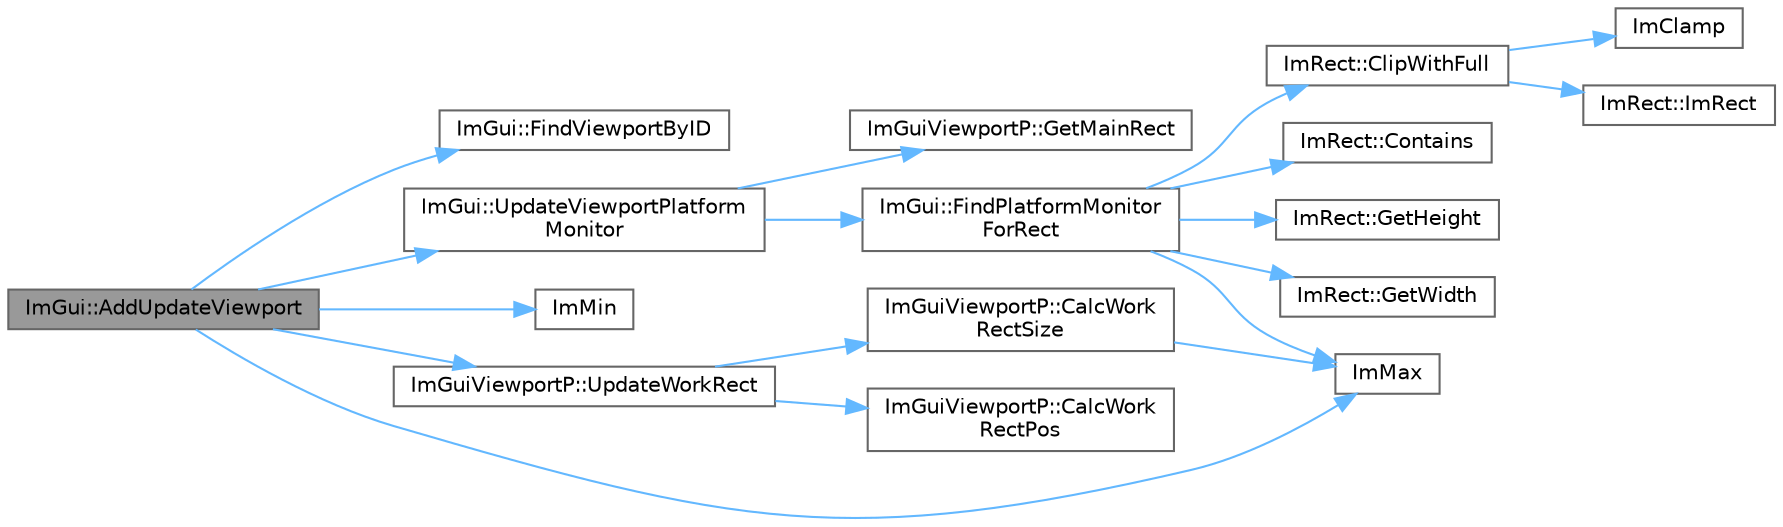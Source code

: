 digraph "ImGui::AddUpdateViewport"
{
 // LATEX_PDF_SIZE
  bgcolor="transparent";
  edge [fontname=Helvetica,fontsize=10,labelfontname=Helvetica,labelfontsize=10];
  node [fontname=Helvetica,fontsize=10,shape=box,height=0.2,width=0.4];
  rankdir="LR";
  Node1 [id="Node000001",label="ImGui::AddUpdateViewport",height=0.2,width=0.4,color="gray40", fillcolor="grey60", style="filled", fontcolor="black",tooltip=" "];
  Node1 -> Node2 [id="edge18_Node000001_Node000002",color="steelblue1",style="solid",tooltip=" "];
  Node2 [id="Node000002",label="ImGui::FindViewportByID",height=0.2,width=0.4,color="grey40", fillcolor="white", style="filled",URL="$namespace_im_gui.html#a19f511dec79b1d152da3cd6667bb3856",tooltip=" "];
  Node1 -> Node3 [id="edge19_Node000001_Node000003",color="steelblue1",style="solid",tooltip=" "];
  Node3 [id="Node000003",label="ImMax",height=0.2,width=0.4,color="grey40", fillcolor="white", style="filled",URL="$imgui__internal_8h.html#a7667efd95147d0422f140917c71a9226",tooltip=" "];
  Node1 -> Node4 [id="edge20_Node000001_Node000004",color="steelblue1",style="solid",tooltip=" "];
  Node4 [id="Node000004",label="ImMin",height=0.2,width=0.4,color="grey40", fillcolor="white", style="filled",URL="$imgui__internal_8h.html#a7f9d7828066a9d61b5630adcdf4655d3",tooltip=" "];
  Node1 -> Node5 [id="edge21_Node000001_Node000005",color="steelblue1",style="solid",tooltip=" "];
  Node5 [id="Node000005",label="ImGui::UpdateViewportPlatform\lMonitor",height=0.2,width=0.4,color="grey40", fillcolor="white", style="filled",URL="$namespace_im_gui.html#a415893c62970b8fe79b50aeacbf19b17",tooltip=" "];
  Node5 -> Node6 [id="edge22_Node000005_Node000006",color="steelblue1",style="solid",tooltip=" "];
  Node6 [id="Node000006",label="ImGui::FindPlatformMonitor\lForRect",height=0.2,width=0.4,color="grey40", fillcolor="white", style="filled",URL="$namespace_im_gui.html#a4f43285be90f89107d0512a82fdf1e32",tooltip=" "];
  Node6 -> Node7 [id="edge23_Node000006_Node000007",color="steelblue1",style="solid",tooltip=" "];
  Node7 [id="Node000007",label="ImRect::ClipWithFull",height=0.2,width=0.4,color="grey40", fillcolor="white", style="filled",URL="$struct_im_rect.html#a32a5aaca4161b5ffa3f352d293a449ff",tooltip=" "];
  Node7 -> Node8 [id="edge24_Node000007_Node000008",color="steelblue1",style="solid",tooltip=" "];
  Node8 [id="Node000008",label="ImClamp",height=0.2,width=0.4,color="grey40", fillcolor="white", style="filled",URL="$imgui__internal_8h.html#a6e61ede308bfd68c7434e17905a29fc8",tooltip=" "];
  Node7 -> Node9 [id="edge25_Node000007_Node000009",color="steelblue1",style="solid",tooltip=" "];
  Node9 [id="Node000009",label="ImRect::ImRect",height=0.2,width=0.4,color="grey40", fillcolor="white", style="filled",URL="$struct_im_rect.html#a1e9548c8a334dfd32eaf4d399aa740e9",tooltip=" "];
  Node6 -> Node10 [id="edge26_Node000006_Node000010",color="steelblue1",style="solid",tooltip=" "];
  Node10 [id="Node000010",label="ImRect::Contains",height=0.2,width=0.4,color="grey40", fillcolor="white", style="filled",URL="$struct_im_rect.html#ac583156fd0e9306181fff5d120b262ea",tooltip=" "];
  Node6 -> Node11 [id="edge27_Node000006_Node000011",color="steelblue1",style="solid",tooltip=" "];
  Node11 [id="Node000011",label="ImRect::GetHeight",height=0.2,width=0.4,color="grey40", fillcolor="white", style="filled",URL="$struct_im_rect.html#a748d8ae9cb26508951ec6e2f2df0625b",tooltip=" "];
  Node6 -> Node12 [id="edge28_Node000006_Node000012",color="steelblue1",style="solid",tooltip=" "];
  Node12 [id="Node000012",label="ImRect::GetWidth",height=0.2,width=0.4,color="grey40", fillcolor="white", style="filled",URL="$struct_im_rect.html#afa75cb8491f20901c96166d17dcddac4",tooltip=" "];
  Node6 -> Node3 [id="edge29_Node000006_Node000003",color="steelblue1",style="solid",tooltip=" "];
  Node5 -> Node13 [id="edge30_Node000005_Node000013",color="steelblue1",style="solid",tooltip=" "];
  Node13 [id="Node000013",label="ImGuiViewportP::GetMainRect",height=0.2,width=0.4,color="grey40", fillcolor="white", style="filled",URL="$struct_im_gui_viewport_p.html#adb4c14f0b0a42bff9c1c0ab1971027f7",tooltip=" "];
  Node1 -> Node14 [id="edge31_Node000001_Node000014",color="steelblue1",style="solid",tooltip=" "];
  Node14 [id="Node000014",label="ImGuiViewportP::UpdateWorkRect",height=0.2,width=0.4,color="grey40", fillcolor="white", style="filled",URL="$struct_im_gui_viewport_p.html#a00cd6261263e9637c819908d93580e0c",tooltip=" "];
  Node14 -> Node15 [id="edge32_Node000014_Node000015",color="steelblue1",style="solid",tooltip=" "];
  Node15 [id="Node000015",label="ImGuiViewportP::CalcWork\lRectPos",height=0.2,width=0.4,color="grey40", fillcolor="white", style="filled",URL="$struct_im_gui_viewport_p.html#a8a44107b242b90b10a97ddf786535f2e",tooltip=" "];
  Node14 -> Node16 [id="edge33_Node000014_Node000016",color="steelblue1",style="solid",tooltip=" "];
  Node16 [id="Node000016",label="ImGuiViewportP::CalcWork\lRectSize",height=0.2,width=0.4,color="grey40", fillcolor="white", style="filled",URL="$struct_im_gui_viewport_p.html#af787bc2b67a369516d980b2f07f8d2f6",tooltip=" "];
  Node16 -> Node3 [id="edge34_Node000016_Node000003",color="steelblue1",style="solid",tooltip=" "];
}
